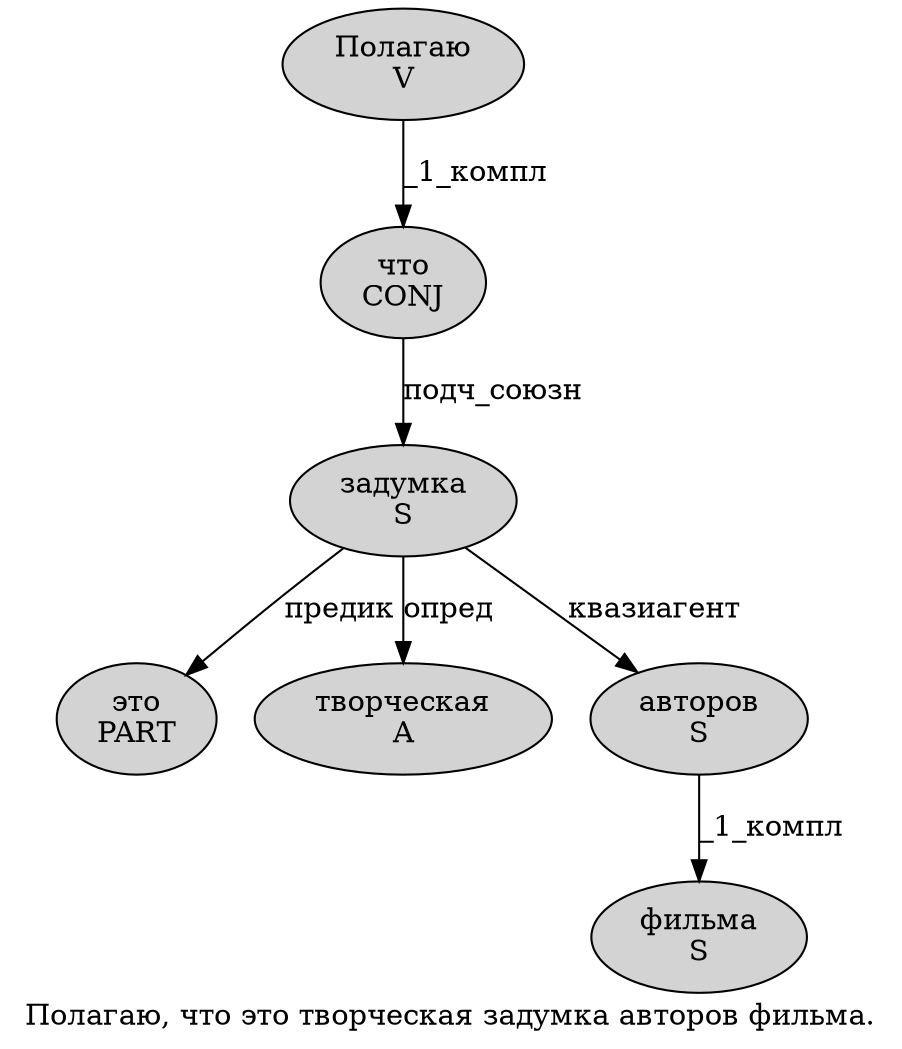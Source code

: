 digraph SENTENCE_3324 {
	graph [label="Полагаю, что это творческая задумка авторов фильма."]
	node [style=filled]
		0 [label="Полагаю
V" color="" fillcolor=lightgray penwidth=1 shape=ellipse]
		2 [label="что
CONJ" color="" fillcolor=lightgray penwidth=1 shape=ellipse]
		3 [label="это
PART" color="" fillcolor=lightgray penwidth=1 shape=ellipse]
		4 [label="творческая
A" color="" fillcolor=lightgray penwidth=1 shape=ellipse]
		5 [label="задумка
S" color="" fillcolor=lightgray penwidth=1 shape=ellipse]
		6 [label="авторов
S" color="" fillcolor=lightgray penwidth=1 shape=ellipse]
		7 [label="фильма
S" color="" fillcolor=lightgray penwidth=1 shape=ellipse]
			2 -> 5 [label="подч_союзн"]
			0 -> 2 [label="_1_компл"]
			5 -> 3 [label="предик"]
			5 -> 4 [label="опред"]
			5 -> 6 [label="квазиагент"]
			6 -> 7 [label="_1_компл"]
}